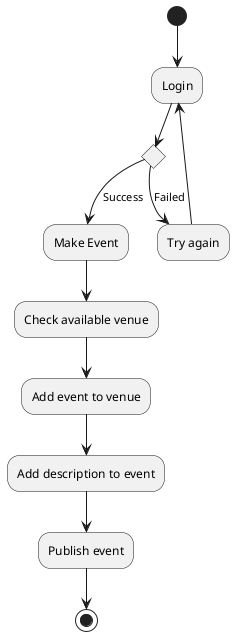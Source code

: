 @startuml

(*)  --> "Login"
If "" then
--> [Failed] "Try again"
--> "Login"
else
--> [Success]"Make Event"
Endif
--> "Check available venue"
--> "Add event to venue"
--> "Add description to event"
--> "Publish event"
-->(*)

@enduml